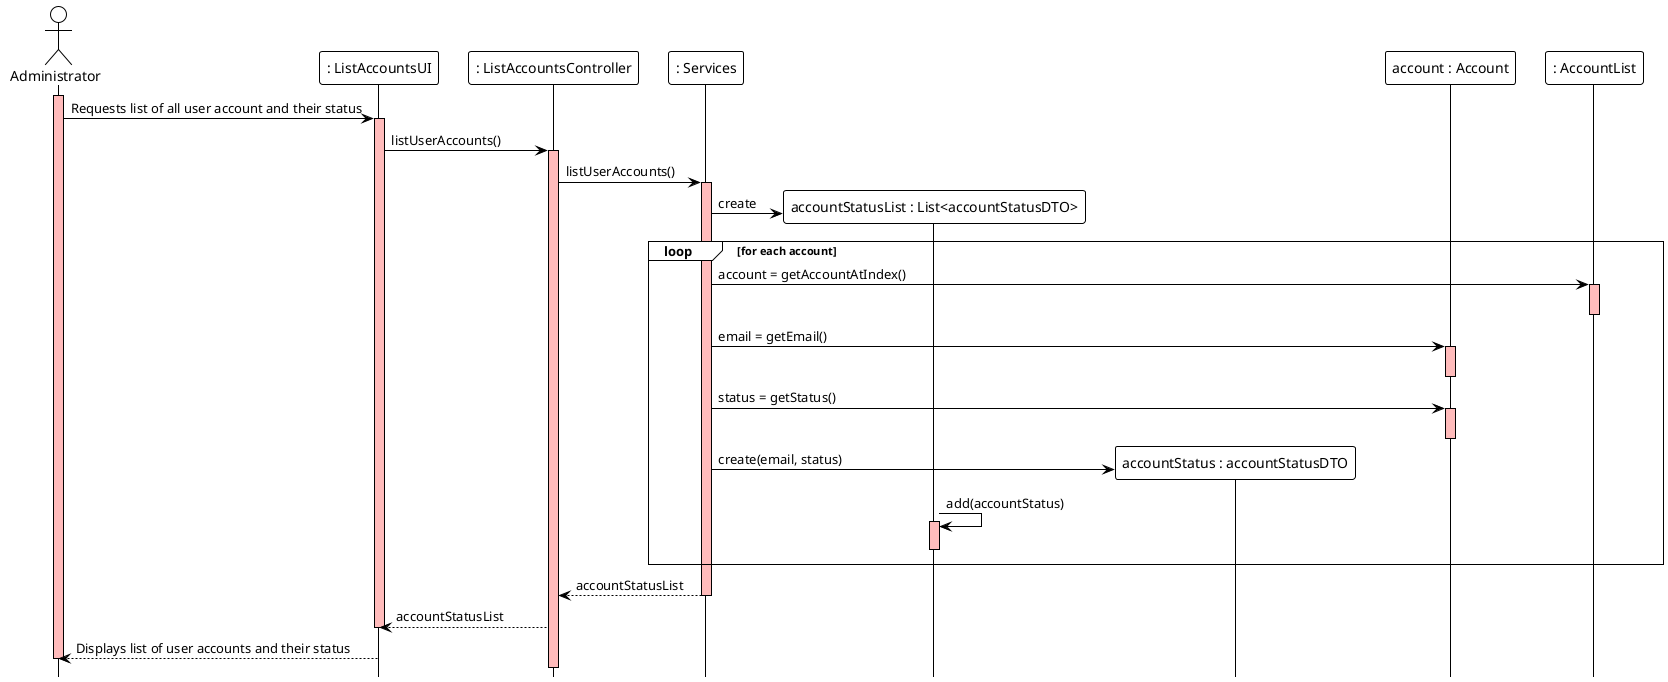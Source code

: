 @startuml
!theme plain
hide footbox

actor Administrator as Administrator
participant ": ListAccountsUI" as UI
participant ": ListAccountsController" as Controller
participant ": Services" as Services
participant "accountStatusList : List<accountStatusDTO>" as DTOList
participant "accountStatus : accountStatusDTO" as DTO
participant "account : Account" as account

participant ": AccountList" as AccountList

activate Administrator #FFBBBB
Administrator ->  UI: Requests list of all user account and their status

activate UI #FFBBBB
UI -> Controller: listUserAccounts()

activate Controller #FFBBBB
Controller -> Services: listUserAccounts()

activate Services #FFBBBB
Services -> DTOList ** : create

loop for each account
Services -> AccountList : account = getAccountAtIndex()
activate AccountList #FFBBBB
deactivate AccountList
Services -> account : email = getEmail()
activate account #FFBBBB
deactivate account
Services -> account : status = getStatus()
activate account #FFBBBB
deactivate account

Services -> DTO ** : create(email, status)

DTOList -> DTOList : add(accountStatus)
activate DTOList #FFBBBB
deactivate DTOList
end

Services --> Controller : accountStatusList
deactivate Services

Controller --> UI : accountStatusList
deactivate UI

UI --> Administrator: Displays list of user accounts and their status
deactivate Administrator #FFBBBB
@enduml